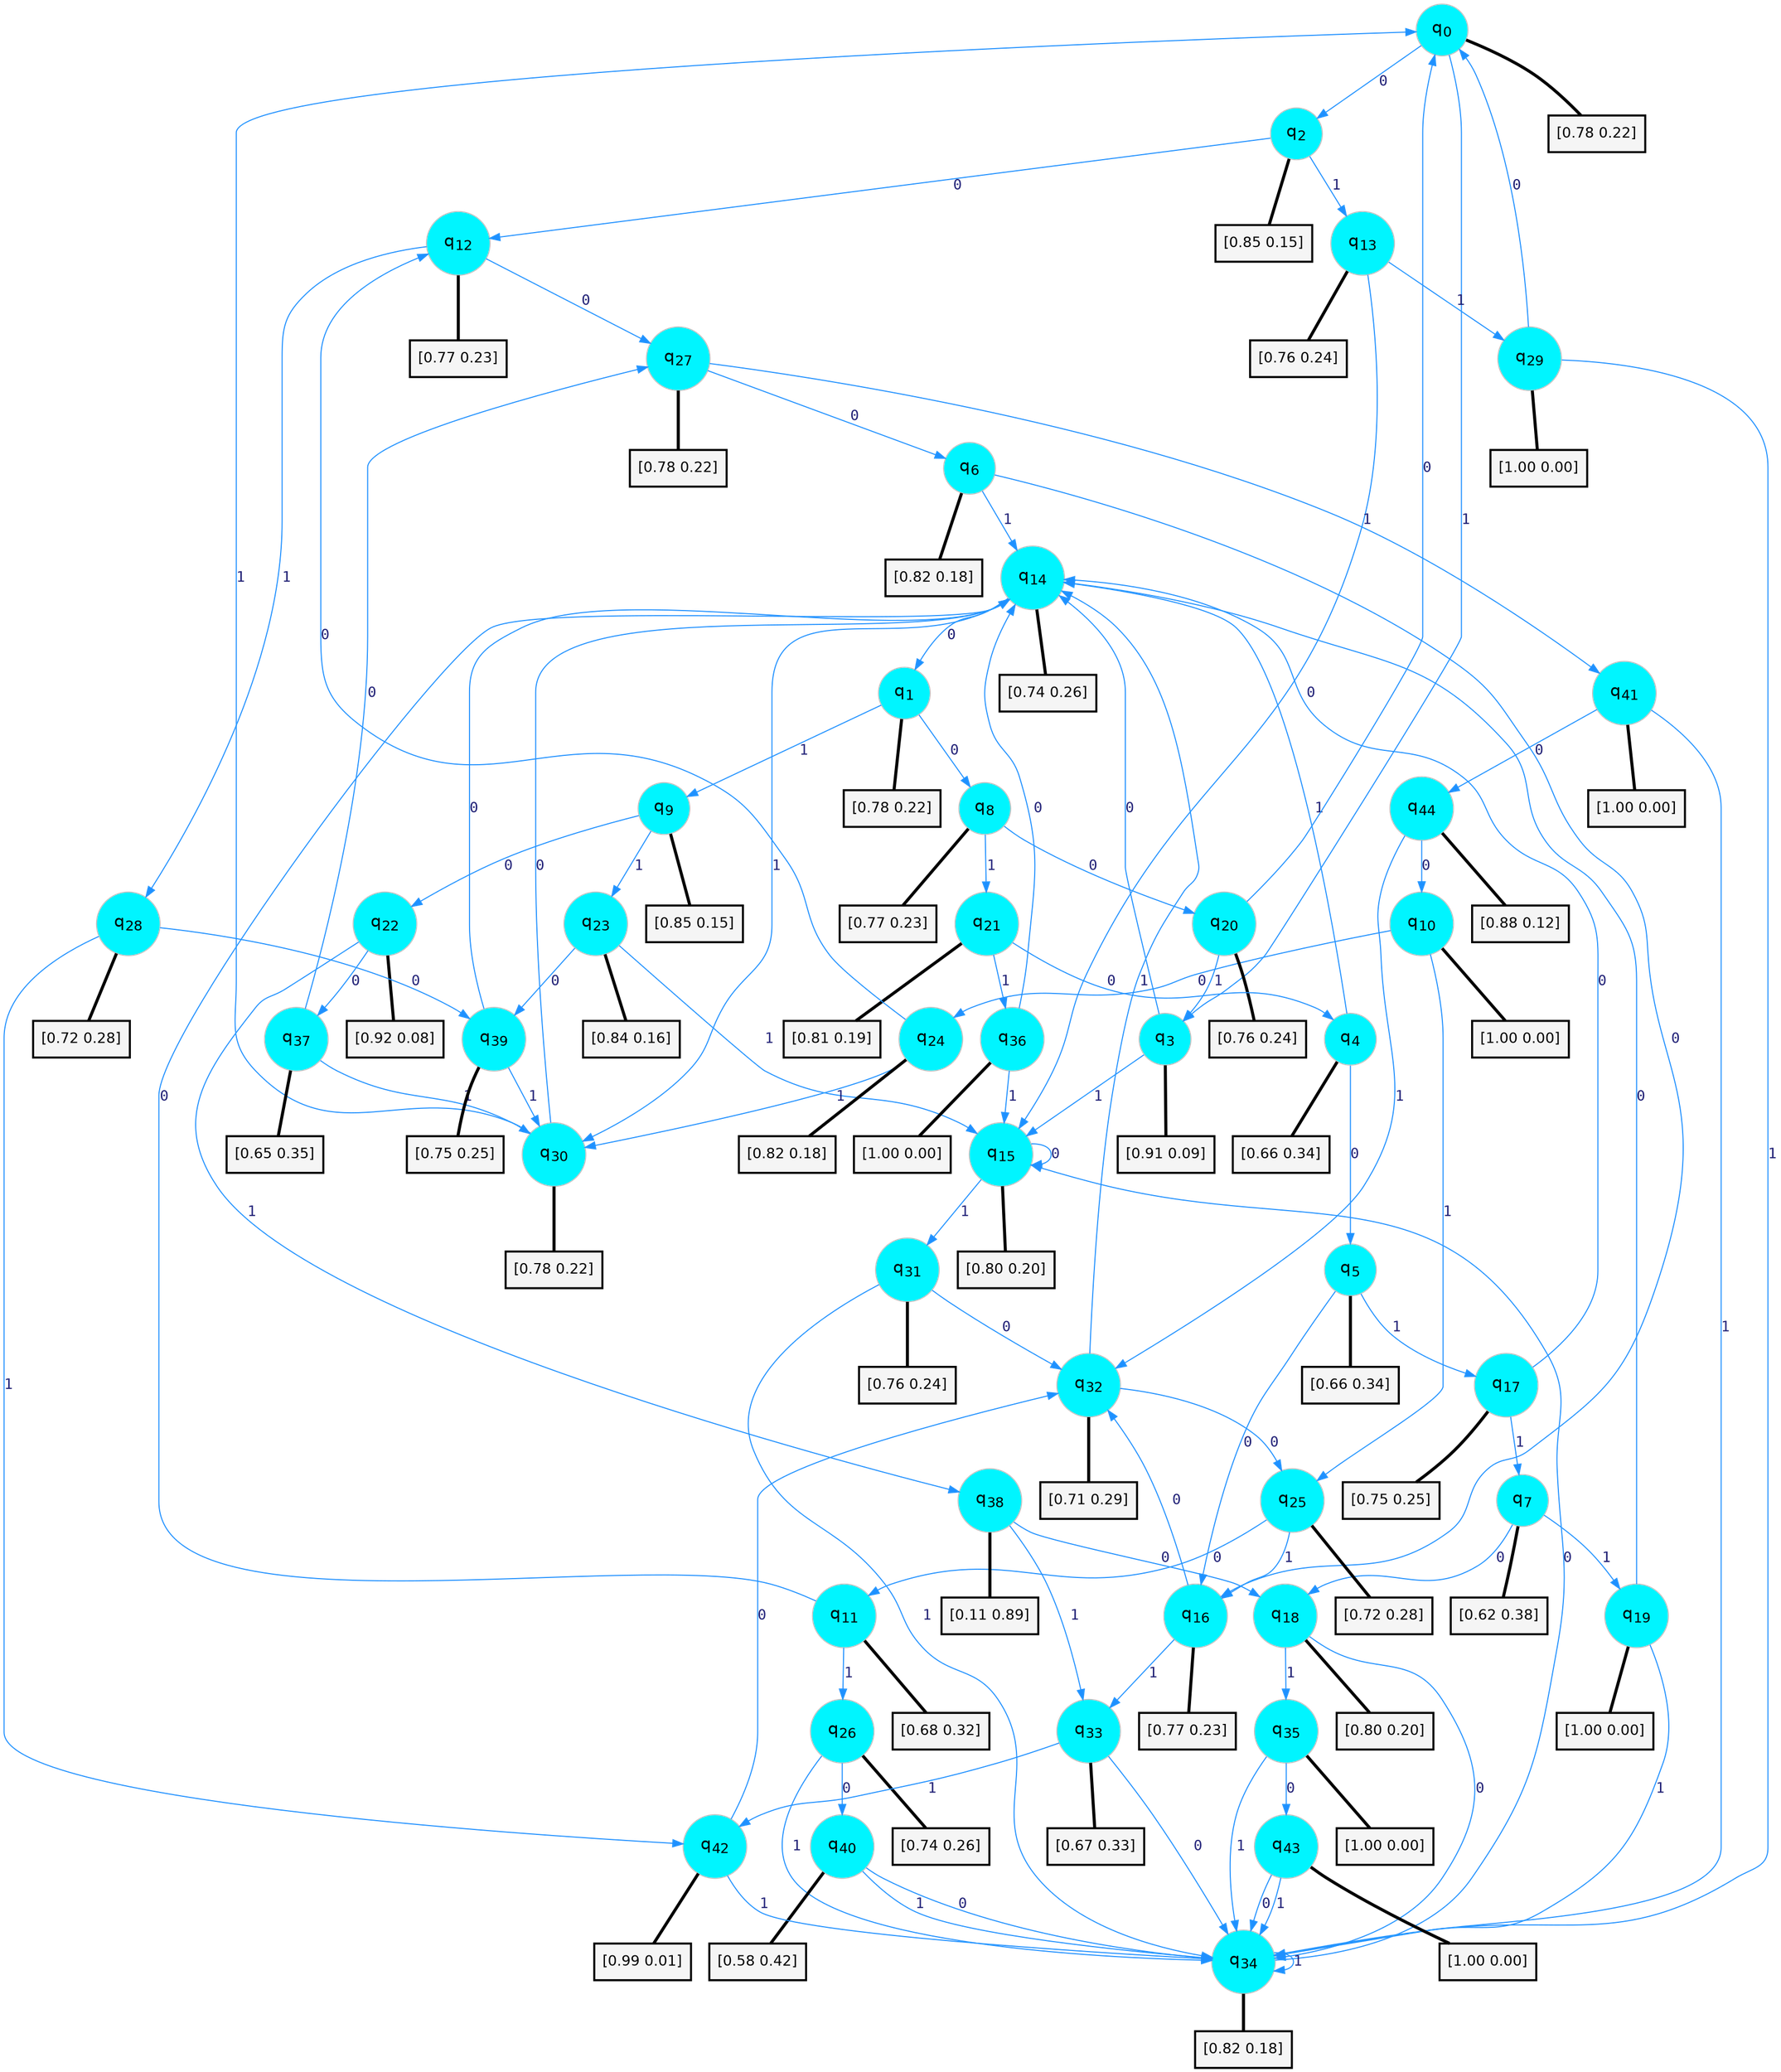 digraph G {
graph [
bgcolor=transparent, dpi=300, rankdir=TD, size="40,25"];
node [
color=gray, fillcolor=turquoise1, fontcolor=black, fontname=Helvetica, fontsize=16, fontweight=bold, shape=circle, style=filled];
edge [
arrowsize=1, color=dodgerblue1, fontcolor=midnightblue, fontname=courier, fontweight=bold, penwidth=1, style=solid, weight=20];
0[label=<q<SUB>0</SUB>>];
1[label=<q<SUB>1</SUB>>];
2[label=<q<SUB>2</SUB>>];
3[label=<q<SUB>3</SUB>>];
4[label=<q<SUB>4</SUB>>];
5[label=<q<SUB>5</SUB>>];
6[label=<q<SUB>6</SUB>>];
7[label=<q<SUB>7</SUB>>];
8[label=<q<SUB>8</SUB>>];
9[label=<q<SUB>9</SUB>>];
10[label=<q<SUB>10</SUB>>];
11[label=<q<SUB>11</SUB>>];
12[label=<q<SUB>12</SUB>>];
13[label=<q<SUB>13</SUB>>];
14[label=<q<SUB>14</SUB>>];
15[label=<q<SUB>15</SUB>>];
16[label=<q<SUB>16</SUB>>];
17[label=<q<SUB>17</SUB>>];
18[label=<q<SUB>18</SUB>>];
19[label=<q<SUB>19</SUB>>];
20[label=<q<SUB>20</SUB>>];
21[label=<q<SUB>21</SUB>>];
22[label=<q<SUB>22</SUB>>];
23[label=<q<SUB>23</SUB>>];
24[label=<q<SUB>24</SUB>>];
25[label=<q<SUB>25</SUB>>];
26[label=<q<SUB>26</SUB>>];
27[label=<q<SUB>27</SUB>>];
28[label=<q<SUB>28</SUB>>];
29[label=<q<SUB>29</SUB>>];
30[label=<q<SUB>30</SUB>>];
31[label=<q<SUB>31</SUB>>];
32[label=<q<SUB>32</SUB>>];
33[label=<q<SUB>33</SUB>>];
34[label=<q<SUB>34</SUB>>];
35[label=<q<SUB>35</SUB>>];
36[label=<q<SUB>36</SUB>>];
37[label=<q<SUB>37</SUB>>];
38[label=<q<SUB>38</SUB>>];
39[label=<q<SUB>39</SUB>>];
40[label=<q<SUB>40</SUB>>];
41[label=<q<SUB>41</SUB>>];
42[label=<q<SUB>42</SUB>>];
43[label=<q<SUB>43</SUB>>];
44[label=<q<SUB>44</SUB>>];
45[label="[0.78 0.22]", shape=box,fontcolor=black, fontname=Helvetica, fontsize=14, penwidth=2, fillcolor=whitesmoke,color=black];
46[label="[0.78 0.22]", shape=box,fontcolor=black, fontname=Helvetica, fontsize=14, penwidth=2, fillcolor=whitesmoke,color=black];
47[label="[0.85 0.15]", shape=box,fontcolor=black, fontname=Helvetica, fontsize=14, penwidth=2, fillcolor=whitesmoke,color=black];
48[label="[0.91 0.09]", shape=box,fontcolor=black, fontname=Helvetica, fontsize=14, penwidth=2, fillcolor=whitesmoke,color=black];
49[label="[0.66 0.34]", shape=box,fontcolor=black, fontname=Helvetica, fontsize=14, penwidth=2, fillcolor=whitesmoke,color=black];
50[label="[0.66 0.34]", shape=box,fontcolor=black, fontname=Helvetica, fontsize=14, penwidth=2, fillcolor=whitesmoke,color=black];
51[label="[0.82 0.18]", shape=box,fontcolor=black, fontname=Helvetica, fontsize=14, penwidth=2, fillcolor=whitesmoke,color=black];
52[label="[0.62 0.38]", shape=box,fontcolor=black, fontname=Helvetica, fontsize=14, penwidth=2, fillcolor=whitesmoke,color=black];
53[label="[0.77 0.23]", shape=box,fontcolor=black, fontname=Helvetica, fontsize=14, penwidth=2, fillcolor=whitesmoke,color=black];
54[label="[0.85 0.15]", shape=box,fontcolor=black, fontname=Helvetica, fontsize=14, penwidth=2, fillcolor=whitesmoke,color=black];
55[label="[1.00 0.00]", shape=box,fontcolor=black, fontname=Helvetica, fontsize=14, penwidth=2, fillcolor=whitesmoke,color=black];
56[label="[0.68 0.32]", shape=box,fontcolor=black, fontname=Helvetica, fontsize=14, penwidth=2, fillcolor=whitesmoke,color=black];
57[label="[0.77 0.23]", shape=box,fontcolor=black, fontname=Helvetica, fontsize=14, penwidth=2, fillcolor=whitesmoke,color=black];
58[label="[0.76 0.24]", shape=box,fontcolor=black, fontname=Helvetica, fontsize=14, penwidth=2, fillcolor=whitesmoke,color=black];
59[label="[0.74 0.26]", shape=box,fontcolor=black, fontname=Helvetica, fontsize=14, penwidth=2, fillcolor=whitesmoke,color=black];
60[label="[0.80 0.20]", shape=box,fontcolor=black, fontname=Helvetica, fontsize=14, penwidth=2, fillcolor=whitesmoke,color=black];
61[label="[0.77 0.23]", shape=box,fontcolor=black, fontname=Helvetica, fontsize=14, penwidth=2, fillcolor=whitesmoke,color=black];
62[label="[0.75 0.25]", shape=box,fontcolor=black, fontname=Helvetica, fontsize=14, penwidth=2, fillcolor=whitesmoke,color=black];
63[label="[0.80 0.20]", shape=box,fontcolor=black, fontname=Helvetica, fontsize=14, penwidth=2, fillcolor=whitesmoke,color=black];
64[label="[1.00 0.00]", shape=box,fontcolor=black, fontname=Helvetica, fontsize=14, penwidth=2, fillcolor=whitesmoke,color=black];
65[label="[0.76 0.24]", shape=box,fontcolor=black, fontname=Helvetica, fontsize=14, penwidth=2, fillcolor=whitesmoke,color=black];
66[label="[0.81 0.19]", shape=box,fontcolor=black, fontname=Helvetica, fontsize=14, penwidth=2, fillcolor=whitesmoke,color=black];
67[label="[0.92 0.08]", shape=box,fontcolor=black, fontname=Helvetica, fontsize=14, penwidth=2, fillcolor=whitesmoke,color=black];
68[label="[0.84 0.16]", shape=box,fontcolor=black, fontname=Helvetica, fontsize=14, penwidth=2, fillcolor=whitesmoke,color=black];
69[label="[0.82 0.18]", shape=box,fontcolor=black, fontname=Helvetica, fontsize=14, penwidth=2, fillcolor=whitesmoke,color=black];
70[label="[0.72 0.28]", shape=box,fontcolor=black, fontname=Helvetica, fontsize=14, penwidth=2, fillcolor=whitesmoke,color=black];
71[label="[0.74 0.26]", shape=box,fontcolor=black, fontname=Helvetica, fontsize=14, penwidth=2, fillcolor=whitesmoke,color=black];
72[label="[0.78 0.22]", shape=box,fontcolor=black, fontname=Helvetica, fontsize=14, penwidth=2, fillcolor=whitesmoke,color=black];
73[label="[0.72 0.28]", shape=box,fontcolor=black, fontname=Helvetica, fontsize=14, penwidth=2, fillcolor=whitesmoke,color=black];
74[label="[1.00 0.00]", shape=box,fontcolor=black, fontname=Helvetica, fontsize=14, penwidth=2, fillcolor=whitesmoke,color=black];
75[label="[0.78 0.22]", shape=box,fontcolor=black, fontname=Helvetica, fontsize=14, penwidth=2, fillcolor=whitesmoke,color=black];
76[label="[0.76 0.24]", shape=box,fontcolor=black, fontname=Helvetica, fontsize=14, penwidth=2, fillcolor=whitesmoke,color=black];
77[label="[0.71 0.29]", shape=box,fontcolor=black, fontname=Helvetica, fontsize=14, penwidth=2, fillcolor=whitesmoke,color=black];
78[label="[0.67 0.33]", shape=box,fontcolor=black, fontname=Helvetica, fontsize=14, penwidth=2, fillcolor=whitesmoke,color=black];
79[label="[0.82 0.18]", shape=box,fontcolor=black, fontname=Helvetica, fontsize=14, penwidth=2, fillcolor=whitesmoke,color=black];
80[label="[1.00 0.00]", shape=box,fontcolor=black, fontname=Helvetica, fontsize=14, penwidth=2, fillcolor=whitesmoke,color=black];
81[label="[1.00 0.00]", shape=box,fontcolor=black, fontname=Helvetica, fontsize=14, penwidth=2, fillcolor=whitesmoke,color=black];
82[label="[0.65 0.35]", shape=box,fontcolor=black, fontname=Helvetica, fontsize=14, penwidth=2, fillcolor=whitesmoke,color=black];
83[label="[0.11 0.89]", shape=box,fontcolor=black, fontname=Helvetica, fontsize=14, penwidth=2, fillcolor=whitesmoke,color=black];
84[label="[0.75 0.25]", shape=box,fontcolor=black, fontname=Helvetica, fontsize=14, penwidth=2, fillcolor=whitesmoke,color=black];
85[label="[0.58 0.42]", shape=box,fontcolor=black, fontname=Helvetica, fontsize=14, penwidth=2, fillcolor=whitesmoke,color=black];
86[label="[1.00 0.00]", shape=box,fontcolor=black, fontname=Helvetica, fontsize=14, penwidth=2, fillcolor=whitesmoke,color=black];
87[label="[0.99 0.01]", shape=box,fontcolor=black, fontname=Helvetica, fontsize=14, penwidth=2, fillcolor=whitesmoke,color=black];
88[label="[1.00 0.00]", shape=box,fontcolor=black, fontname=Helvetica, fontsize=14, penwidth=2, fillcolor=whitesmoke,color=black];
89[label="[0.88 0.12]", shape=box,fontcolor=black, fontname=Helvetica, fontsize=14, penwidth=2, fillcolor=whitesmoke,color=black];
0->2 [label=0];
0->3 [label=1];
0->45 [arrowhead=none, penwidth=3,color=black];
1->8 [label=0];
1->9 [label=1];
1->46 [arrowhead=none, penwidth=3,color=black];
2->12 [label=0];
2->13 [label=1];
2->47 [arrowhead=none, penwidth=3,color=black];
3->14 [label=0];
3->15 [label=1];
3->48 [arrowhead=none, penwidth=3,color=black];
4->5 [label=0];
4->14 [label=1];
4->49 [arrowhead=none, penwidth=3,color=black];
5->16 [label=0];
5->17 [label=1];
5->50 [arrowhead=none, penwidth=3,color=black];
6->16 [label=0];
6->14 [label=1];
6->51 [arrowhead=none, penwidth=3,color=black];
7->18 [label=0];
7->19 [label=1];
7->52 [arrowhead=none, penwidth=3,color=black];
8->20 [label=0];
8->21 [label=1];
8->53 [arrowhead=none, penwidth=3,color=black];
9->22 [label=0];
9->23 [label=1];
9->54 [arrowhead=none, penwidth=3,color=black];
10->24 [label=0];
10->25 [label=1];
10->55 [arrowhead=none, penwidth=3,color=black];
11->14 [label=0];
11->26 [label=1];
11->56 [arrowhead=none, penwidth=3,color=black];
12->27 [label=0];
12->28 [label=1];
12->57 [arrowhead=none, penwidth=3,color=black];
13->15 [label=0];
13->29 [label=1];
13->58 [arrowhead=none, penwidth=3,color=black];
14->1 [label=0];
14->30 [label=1];
14->59 [arrowhead=none, penwidth=3,color=black];
15->15 [label=0];
15->31 [label=1];
15->60 [arrowhead=none, penwidth=3,color=black];
16->32 [label=0];
16->33 [label=1];
16->61 [arrowhead=none, penwidth=3,color=black];
17->14 [label=0];
17->7 [label=1];
17->62 [arrowhead=none, penwidth=3,color=black];
18->34 [label=0];
18->35 [label=1];
18->63 [arrowhead=none, penwidth=3,color=black];
19->14 [label=0];
19->34 [label=1];
19->64 [arrowhead=none, penwidth=3,color=black];
20->0 [label=0];
20->3 [label=1];
20->65 [arrowhead=none, penwidth=3,color=black];
21->4 [label=0];
21->36 [label=1];
21->66 [arrowhead=none, penwidth=3,color=black];
22->37 [label=0];
22->38 [label=1];
22->67 [arrowhead=none, penwidth=3,color=black];
23->39 [label=0];
23->15 [label=1];
23->68 [arrowhead=none, penwidth=3,color=black];
24->12 [label=0];
24->30 [label=1];
24->69 [arrowhead=none, penwidth=3,color=black];
25->11 [label=0];
25->16 [label=1];
25->70 [arrowhead=none, penwidth=3,color=black];
26->40 [label=0];
26->34 [label=1];
26->71 [arrowhead=none, penwidth=3,color=black];
27->6 [label=0];
27->41 [label=1];
27->72 [arrowhead=none, penwidth=3,color=black];
28->39 [label=0];
28->42 [label=1];
28->73 [arrowhead=none, penwidth=3,color=black];
29->0 [label=0];
29->34 [label=1];
29->74 [arrowhead=none, penwidth=3,color=black];
30->14 [label=0];
30->0 [label=1];
30->75 [arrowhead=none, penwidth=3,color=black];
31->32 [label=0];
31->34 [label=1];
31->76 [arrowhead=none, penwidth=3,color=black];
32->25 [label=0];
32->14 [label=1];
32->77 [arrowhead=none, penwidth=3,color=black];
33->34 [label=0];
33->42 [label=1];
33->78 [arrowhead=none, penwidth=3,color=black];
34->15 [label=0];
34->34 [label=1];
34->79 [arrowhead=none, penwidth=3,color=black];
35->43 [label=0];
35->34 [label=1];
35->80 [arrowhead=none, penwidth=3,color=black];
36->14 [label=0];
36->15 [label=1];
36->81 [arrowhead=none, penwidth=3,color=black];
37->27 [label=0];
37->30 [label=1];
37->82 [arrowhead=none, penwidth=3,color=black];
38->18 [label=0];
38->33 [label=1];
38->83 [arrowhead=none, penwidth=3,color=black];
39->14 [label=0];
39->30 [label=1];
39->84 [arrowhead=none, penwidth=3,color=black];
40->34 [label=0];
40->34 [label=1];
40->85 [arrowhead=none, penwidth=3,color=black];
41->44 [label=0];
41->34 [label=1];
41->86 [arrowhead=none, penwidth=3,color=black];
42->32 [label=0];
42->34 [label=1];
42->87 [arrowhead=none, penwidth=3,color=black];
43->34 [label=0];
43->34 [label=1];
43->88 [arrowhead=none, penwidth=3,color=black];
44->10 [label=0];
44->32 [label=1];
44->89 [arrowhead=none, penwidth=3,color=black];
}
